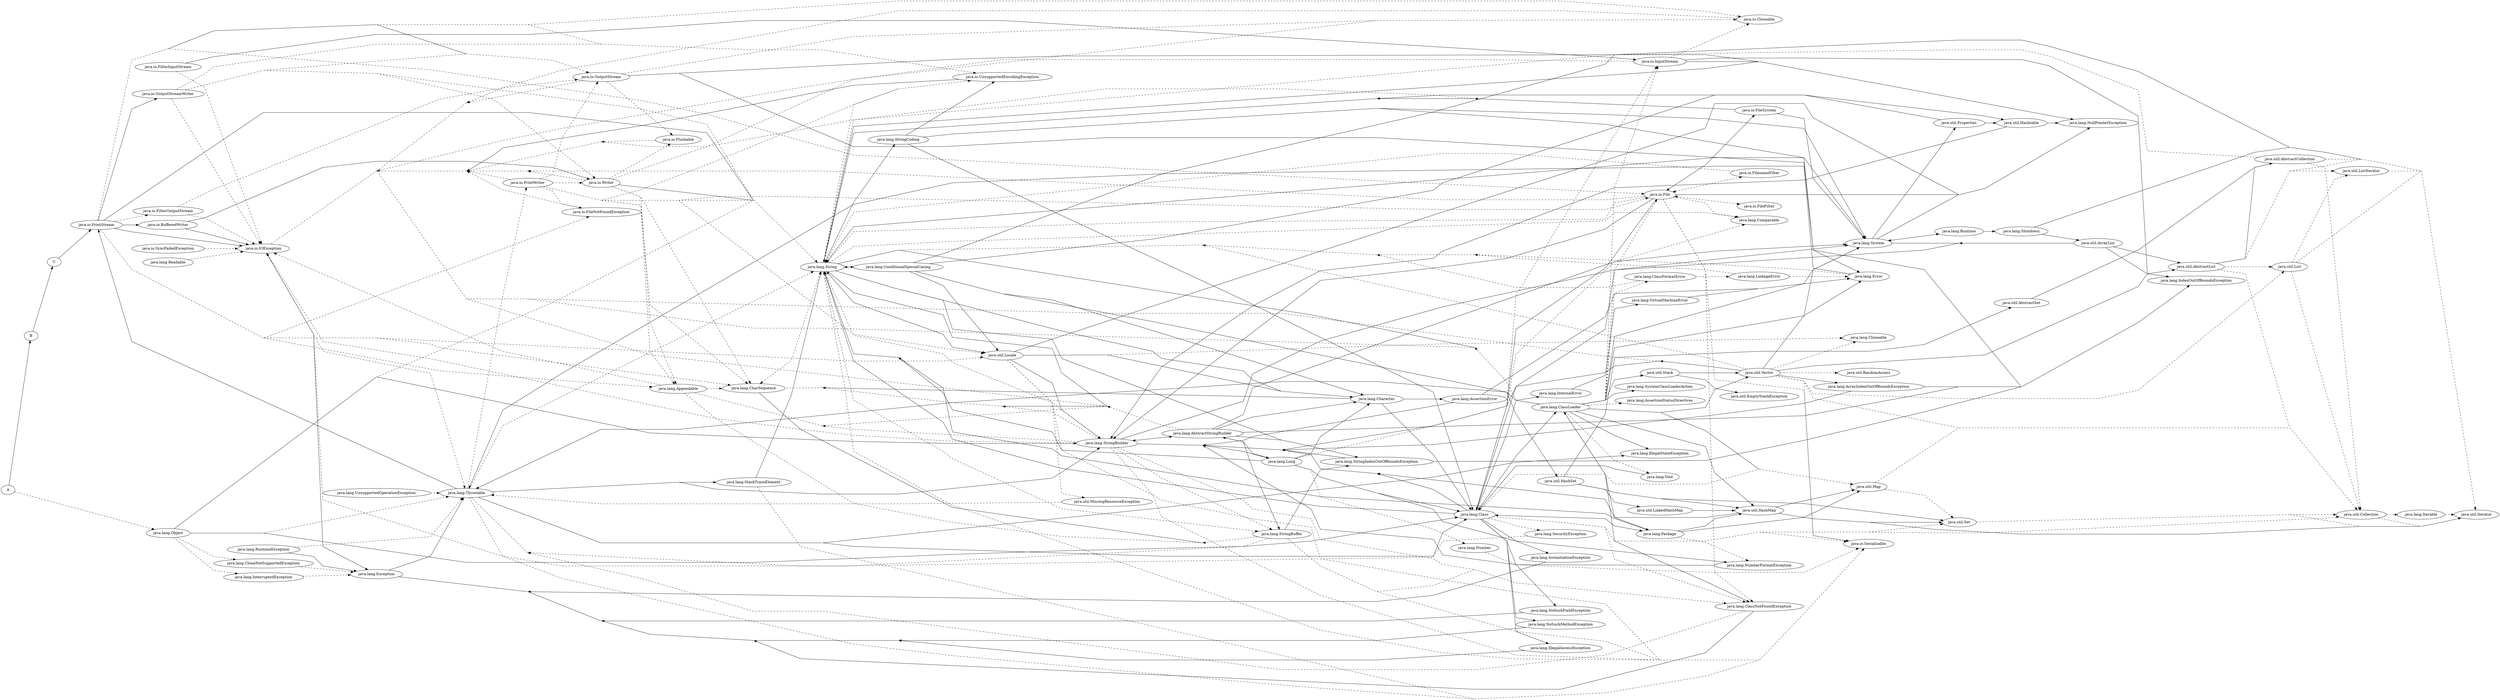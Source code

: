 digraph dep{
    rankdir=LR;
    compound=true;
    concentrate=true;
    splines=compound;
"A" -> "B";
"B" -> "C";
"C" -> "java.io.PrintStream";
"A" -> "java.lang.Object" [style=dashed];
"java.io.BufferedWriter" -> "java.io.IOException";
"java.io.BufferedWriter" -> "java.io.Writer";
"java.io.File" -> "java.io.FileSystem";
"java.io.File" -> "java.lang.Class";
"java.io.File" -> "java.lang.NullPointerException";
"java.io.File" -> "java.lang.StringBuilder";
"java.io.FileSystem" -> "java.lang.String";
"java.io.FileSystem" -> "java.lang.System";
"java.io.FilterInputStream" -> "java.io.InputStream";
"java.io.InputStream" -> "java.lang.IndexOutOfBoundsException";
"java.io.InputStream" -> "java.lang.NullPointerException";
"java.io.IOException" -> "java.lang.Exception";
"java.io.OutputStream" -> "java.lang.IndexOutOfBoundsException";
"java.io.OutputStream" -> "java.lang.NullPointerException";
"java.io.PrintStream" -> "java.io.BufferedWriter";
"java.io.PrintStream" -> "java.io.IOException";
"java.io.PrintStream" -> "java.io.OutputStream";
"java.io.PrintStream" -> "java.io.OutputStreamWriter";
"java.io.PrintStream" -> "java.lang.String";
"java.io.UnsupportedEncodingException" -> "java.io.IOException";
"java.io.Writer" -> "java.lang.String";
"java.lang.AbstractStringBuilder" -> "java.lang.Character";
"java.lang.AbstractStringBuilder" -> "java.lang.CharSequence";
"java.lang.AbstractStringBuilder" -> "java.lang.IndexOutOfBoundsException";
"java.lang.AbstractStringBuilder" -> "java.lang.Long";
"java.lang.AbstractStringBuilder" -> "java.lang.String";
"java.lang.AbstractStringBuilder" -> "java.lang.StringBuffer";
"java.lang.AbstractStringBuilder" -> "java.lang.StringBuilder";
"java.lang.AbstractStringBuilder" -> "java.lang.StringIndexOutOfBoundsException";
"java.lang.AbstractStringBuilder" -> "java.lang.System";
"java.lang.ArrayIndexOutOfBoundsException" -> "java.lang.IndexOutOfBoundsException";
"java.lang.ArrayIndexOutOfBoundsException" -> "java.lang.StringBuilder";
"java.lang.AssertionError" -> "java.lang.Error";
"java.lang.AssertionError" -> "java.lang.StringBuilder";
"java.lang.Character" -> "java.lang.AssertionError";
"java.lang.Character" -> "java.lang.CharSequence";
"java.lang.Character" -> "java.lang.Class";
"java.lang.Class" -> "java.lang.ClassLoader";
"java.lang.Class" -> "java.lang.IllegalAccessException";
"java.lang.Class" -> "java.lang.InstantiationException";
"java.lang.Class" -> "java.lang.InternalError";
"java.lang.Class" -> "java.lang.NoSuchFieldException";
"java.lang.Class" -> "java.lang.NoSuchMethodException";
"java.lang.Class" -> "java.lang.Package";
"java.lang.Class" -> "java.lang.String";
"java.lang.Class" -> "java.lang.StringBuilder";
"java.lang.Class" -> "java.lang.System";
"java.lang.ClassLoader" -> "java.lang.Class";
"java.lang.ClassLoader" -> "java.lang.ClassNotFoundException";
"java.lang.ClassLoader" -> "java.lang.Error";
"java.lang.ClassLoader" -> "java.lang.IllegalStateException";
"java.lang.ClassLoader" -> "java.lang.Package";
"java.lang.ClassLoader" -> "java.lang.String";
"java.lang.ClassLoader" -> "java.lang.System";
"java.lang.ClassLoader" -> "java.lang.SystemClassLoaderAction";
"java.lang.ClassLoader" -> "java.lang.Throwable";
"java.lang.ClassLoader" -> "java.util.HashMap";
"java.lang.ClassLoader" -> "java.util.Map";
"java.lang.ClassLoader" -> "java.util.Stack";
"java.lang.ClassLoader" -> "java.util.Vector";
"java.lang.ClassNotFoundException" -> "java.lang.Exception";
"java.lang.ConditionalSpecialCasing" -> "java.lang.Character";
"java.lang.ConditionalSpecialCasing" -> "java.lang.String";
"java.lang.ConditionalSpecialCasing" -> "java.util.HashSet";
"java.lang.ConditionalSpecialCasing" -> "java.util.Hashtable";
"java.lang.ConditionalSpecialCasing" -> "java.util.Iterator";
"java.lang.ConditionalSpecialCasing" -> "java.util.Locale";
"java.lang.Error" -> "java.lang.Throwable";
"java.lang.Exception" -> "java.lang.Throwable";
"java.lang.IllegalAccessException" -> "java.lang.Exception";
"java.lang.InstantiationException" -> "java.lang.Exception";
"java.lang.InternalError" -> "java.lang.VirtualMachineError";
"java.lang.Long" -> "java.lang.Character";
"java.lang.Long" -> "java.lang.Class";
"java.lang.Long" -> "java.lang.NumberFormatException";
"java.lang.Long" -> "java.lang.String";
"java.lang.Long" -> "java.lang.StringBuilder";
"java.lang.NoSuchFieldException" -> "java.lang.Exception";
"java.lang.NoSuchMethodException" -> "java.lang.Exception";
"java.lang.NumberFormatException" -> "java.lang.StringBuilder";
"java.lang.Object" -> "java.lang.Class";
"java.lang.Object" -> "java.lang.StringBuilder";
"java.lang.Package" -> "java.lang.Class";
"java.lang.Package" -> "java.lang.ClassLoader";
"java.lang.Package" -> "java.lang.String";
"java.lang.Package" -> "java.util.HashMap";
"java.lang.Package" -> "java.util.Map";
"java.lang.RuntimeException" -> "java.lang.Exception";
"java.lang.Runtime" -> "java.lang.Shutdown";
"java.lang.Runtime" -> "java.lang.System";
"java.lang.Shutdown" -> "java.util.ArrayList";
"java.lang.Shutdown" -> "java.util.Iterator";
"java.lang.StackTraceElement" -> "java.lang.String";
"java.lang.StringBuffer" -> "java.lang.AbstractStringBuilder";
"java.lang.StringBuffer" -> "java.lang.CharSequence";
"java.lang.StringBuffer" -> "java.lang.String";
"java.lang.StringBuffer" -> "java.lang.StringIndexOutOfBoundsException";
"java.lang.StringBuilder" -> "java.lang.AbstractStringBuilder";
"java.lang.StringBuilder" -> "java.lang.String";
"java.lang.StringCoding" -> "java.io.UnsupportedEncodingException";
"java.lang.StringCoding" -> "java.lang.Class";
"java.lang.StringCoding" -> "java.lang.Error";
"java.lang.StringCoding" -> "java.lang.String";
"java.lang.StringCoding" -> "java.lang.System";
"java.lang.StringIndexOutOfBoundsException" -> "java.lang.IndexOutOfBoundsException";
"java.lang.StringIndexOutOfBoundsException" -> "java.lang.StringBuilder";
"java.lang.String" -> "java.lang.Character";
"java.lang.String" -> "java.lang.ConditionalSpecialCasing";
"java.lang.String" -> "java.lang.NullPointerException";
"java.lang.String" -> "java.lang.StringCoding";
"java.lang.String" -> "java.lang.StringIndexOutOfBoundsException";
"java.lang.String" -> "java.lang.System";
"java.lang.String" -> "java.util.Locale";
"java.lang.System" -> "java.lang.Class";
"java.lang.System" -> "java.lang.NullPointerException";
"java.lang.System" -> "java.lang.Runtime";
"java.lang.System" -> "java.lang.String";
"java.lang.System" -> "java.util.Properties";
"java.lang.Throwable" -> "java.io.PrintStream";
"java.lang.Throwable" -> "java.lang.Class";
"java.lang.Throwable" -> "java.lang.IllegalStateException";
"java.lang.Throwable" -> "java.lang.StackTraceElement";
"java.lang.Throwable" -> "java.lang.StringBuilder";
"java.lang.VirtualMachineError" -> "java.lang.Error";
"java.lang.Void" -> "java.lang.Class";
"java.util.AbstractList" -> "java.util.AbstractCollection";
"java.util.AbstractSet" -> "java.util.AbstractCollection";
"java.util.ArrayList" -> "java.lang.IndexOutOfBoundsException";
"java.util.ArrayList" -> "java.lang.StringBuilder";
"java.util.ArrayList" -> "java.lang.System";
"java.util.ArrayList" -> "java.util.AbstractList";
"java.util.HashMap" -> "java.lang.StringBuilder";
"java.util.HashMap" -> "java.util.Iterator";
"java.util.HashMap" -> "java.util.Map";
"java.util.HashMap" -> "java.util.Set";
"java.util.HashSet" -> "java.util.AbstractSet";
"java.util.HashSet" -> "java.util.HashMap";
"java.util.HashSet" -> "java.util.LinkedHashMap";
"java.util.HashSet" -> "java.util.Set";
"java.util.Hashtable" -> "java.lang.NullPointerException";
"java.util.Hashtable" -> "java.lang.StringBuilder";
"java.util.LinkedHashMap" -> "java.util.HashMap";
"java.util.Locale" -> "java.lang.Character";
"java.util.Locale" -> "java.lang.NullPointerException";
"java.util.Locale" -> "java.lang.String";
"java.util.Locale" -> "java.lang.StringBuilder";
"java.util.Properties" -> "java.lang.String";
"java.util.Properties" -> "java.util.Hashtable";
"java.util.Stack" -> "java.util.EmptyStackException";
"java.util.Stack" -> "java.util.Vector";
"java.util.Vector" -> "java.lang.ArrayIndexOutOfBoundsException";
"java.util.Vector" -> "java.lang.StringBuilder";
"java.util.Vector" -> "java.lang.System";
"java.util.Vector" -> "java.util.AbstractList";
"java.io.Closeable" -> "java.io.IOException" [style=dashed];
"java.io.FileFilter" -> "java.io.File" [style=dashed];
"java.io.File" -> "java.io.FileFilter" [style=dashed];
"java.io.File" -> "java.io.FilenameFilter" [style=dashed];
"java.io.File" -> "java.io.IOException" [style=dashed];
"java.io.File" -> "java.io.Serializable" [style=dashed];
"java.io.File" -> "java.lang.ClassNotFoundException" [style=dashed];
"java.io.File" -> "java.lang.Comparable" [style=dashed];
"java.io.File" -> "java.lang.String" [style=dashed];
"java.io.FilenameFilter" -> "java.io.File" [style=dashed];
"java.io.FilenameFilter" -> "java.lang.String" [style=dashed];
"java.io.FileNotFoundException" -> "java.io.IOException" [style=dashed];
"java.io.FileSystem" -> "java.io.File" [style=dashed];
"java.io.FileSystem" -> "java.io.IOException" [style=dashed];
"java.io.FilterInputStream" -> "java.io.IOException" [style=dashed];
"java.io.FilterOutputStream" -> "java.io.IOException" [style=dashed];
"java.io.FilterOutputStream" -> "java.io.OutputStream" [style=dashed];
"java.io.Flushable" -> "java.io.IOException" [style=dashed];
"java.io.InputStream" -> "java.io.Closeable" [style=dashed];
"java.io.InputStream" -> "java.io.IOException" [style=dashed];
"java.io.IOException" -> "java.lang.Throwable" [style=dashed];
"java.io.OutputStream" -> "java.io.Closeable" [style=dashed];
"java.io.OutputStream" -> "java.io.Flushable" [style=dashed];
"java.io.OutputStream" -> "java.io.IOException" [style=dashed];
"java.io.OutputStreamWriter" -> "java.io.IOException" [style=dashed];
"java.io.OutputStreamWriter" -> "java.io.OutputStream" [style=dashed];
"java.io.OutputStreamWriter" -> "java.io.UnsupportedEncodingException" [style=dashed];
"java.io.OutputStreamWriter" -> "java.io.Writer" [style=dashed];
"java.io.OutputStreamWriter" -> "java.lang.String" [style=dashed];
"java.io.PrintStream" -> "java.io.Closeable" [style=dashed];
"java.io.PrintStream" -> "java.io.File" [style=dashed];
"java.io.PrintStream" -> "java.io.FileNotFoundException" [style=dashed];
"java.io.PrintStream" -> "java.io.FilterOutputStream" [style=dashed];
"java.io.PrintStream" -> "java.io.UnsupportedEncodingException" [style=dashed];
"java.io.PrintStream" -> "java.lang.Appendable" [style=dashed];
"java.io.PrintStream" -> "java.lang.CharSequence" [style=dashed];
"java.io.PrintStream" -> "java.util.Locale" [style=dashed];
"java.io.PrintWriter" -> "java.io.File" [style=dashed];
"java.io.PrintWriter" -> "java.io.FileNotFoundException" [style=dashed];
"java.io.PrintWriter" -> "java.io.IOException" [style=dashed];
"java.io.PrintWriter" -> "java.io.OutputStream" [style=dashed];
"java.io.PrintWriter" -> "java.io.UnsupportedEncodingException" [style=dashed];
"java.io.PrintWriter" -> "java.io.Writer" [style=dashed];
"java.io.PrintWriter" -> "java.lang.Appendable" [style=dashed];
"java.io.PrintWriter" -> "java.lang.CharSequence" [style=dashed];
"java.io.PrintWriter" -> "java.lang.String" [style=dashed];
"java.io.PrintWriter" -> "java.util.Locale" [style=dashed];
"java.io.SyncFailedException" -> "java.io.IOException" [style=dashed];
"java.io.Writer" -> "java.io.Closeable" [style=dashed];
"java.io.Writer" -> "java.io.Flushable" [style=dashed];
"java.io.Writer" -> "java.io.IOException" [style=dashed];
"java.io.Writer" -> "java.lang.Appendable" [style=dashed];
"java.io.Writer" -> "java.lang.CharSequence" [style=dashed];
"java.lang.AbstractStringBuilder" -> "java.io.IOException" [style=dashed];
"java.lang.AbstractStringBuilder" -> "java.lang.Appendable" [style=dashed];
"java.lang.Appendable" -> "java.io.IOException" [style=dashed];
"java.lang.Appendable" -> "java.lang.CharSequence" [style=dashed];
"java.lang.CharSequence" -> "java.lang.String" [style=dashed];
"java.lang.ClassFormatError" -> "java.lang.LinkageError" [style=dashed];
"java.lang.ClassFormatError" -> "java.lang.String" [style=dashed];
"java.lang.Class" -> "java.io.InputStream" [style=dashed];
"java.lang.Class" -> "java.io.Serializable" [style=dashed];
"java.lang.Class" -> "java.lang.ClassNotFoundException" [style=dashed];
"java.lang.Class" -> "java.lang.SecurityException" [style=dashed];
"java.lang.Class" -> "java.util.Collection" [style=dashed];
"java.lang.Class" -> "java.util.Map" [style=dashed];
"java.lang.Class" -> "java.util.Set" [style=dashed];
"java.lang.ClassLoader" -> "java.io.File" [style=dashed];
"java.lang.ClassLoader" -> "java.io.InputStream" [style=dashed];
"java.lang.ClassLoader" -> "java.io.IOException" [style=dashed];
"java.lang.ClassLoader" -> "java.lang.AssertionStatusDirectives" [style=dashed];
"java.lang.ClassLoader" -> "java.lang.ClassFormatError" [style=dashed];
"java.lang.ClassLoader" -> "java.lang.Void" [style=dashed];
"java.lang.ClassNotFoundException" -> "java.lang.Throwable" [style=dashed];
"java.lang.CloneNotSupportedException" -> "java.lang.Exception" [style=dashed];
"java.lang.Error" -> "java.lang.String" [style=dashed];
"java.lang.InterruptedException" -> "java.lang.Exception" [style=dashed];
"java.lang.Iterable" -> "java.util.Iterator" [style=dashed];
"java.lang.LinkageError" -> "java.lang.Error" [style=dashed];
"java.lang.LinkageError" -> "java.lang.String" [style=dashed];
"java.lang.Long" -> "java.lang.Comparable" [style=dashed];
"java.lang.Long" -> "java.lang.Number" [style=dashed];
"java.lang.Number" -> "java.io.Serializable" [style=dashed];
"java.lang.Object" -> "java.lang.CloneNotSupportedException" [style=dashed];
"java.lang.Object" -> "java.lang.InterruptedException" [style=dashed];
"java.lang.Object" -> "java.lang.String" [style=dashed];
"java.lang.Object" -> "java.lang.Throwable" [style=dashed];
"java.lang.Package" -> "java.lang.NumberFormatException" [style=dashed];
"java.lang.Readable" -> "java.io.IOException" [style=dashed];
"java.lang.RuntimeException" -> "java.lang.Throwable" [style=dashed];
"java.lang.SecurityException" -> "java.lang.Throwable" [style=dashed];
"java.lang.StackTraceElement" -> "java.io.Serializable" [style=dashed];
"java.lang.StringBuffer" -> "java.io.IOException" [style=dashed];
"java.lang.StringBuffer" -> "java.io.Serializable" [style=dashed];
"java.lang.StringBuffer" -> "java.lang.Appendable" [style=dashed];
"java.lang.StringBuffer" -> "java.lang.ClassNotFoundException" [style=dashed];
"java.lang.StringBuilder" -> "java.io.IOException" [style=dashed];
"java.lang.StringBuilder" -> "java.io.Serializable" [style=dashed];
"java.lang.StringBuilder" -> "java.lang.Appendable" [style=dashed];
"java.lang.StringBuilder" -> "java.lang.CharSequence" [style=dashed];
"java.lang.StringBuilder" -> "java.lang.ClassNotFoundException" [style=dashed];
"java.lang.StringBuilder" -> "java.lang.StringBuffer" [style=dashed];
"java.lang.String" -> "java.io.Serializable" [style=dashed];
"java.lang.String" -> "java.io.UnsupportedEncodingException" [style=dashed];
"java.lang.String" -> "java.lang.CharSequence" [style=dashed];
"java.lang.String" -> "java.lang.Comparable" [style=dashed];
"java.lang.String" -> "java.lang.StringBuffer" [style=dashed];
"java.lang.String" -> "java.lang.StringBuilder" [style=dashed];
"java.lang.Throwable" -> "java.io.IOException" [style=dashed];
"java.lang.Throwable" -> "java.io.PrintWriter" [style=dashed];
"java.lang.Throwable" -> "java.io.Serializable" [style=dashed];
"java.lang.Throwable" -> "java.lang.String" [style=dashed];
"java.lang.UnsupportedOperationException" -> "java.lang.Throwable" [style=dashed];
"java.util.AbstractCollection" -> "java.lang.String" [style=dashed];
"java.util.AbstractCollection" -> "java.util.Collection" [style=dashed];
"java.util.AbstractCollection" -> "java.util.Iterator" [style=dashed];
"java.util.AbstractList" -> "java.util.Collection" [style=dashed];
"java.util.AbstractList" -> "java.util.Iterator" [style=dashed];
"java.util.AbstractList" -> "java.util.List" [style=dashed];
"java.util.AbstractList" -> "java.util.ListIterator" [style=dashed];
"java.util.Collection" -> "java.lang.Iterable" [style=dashed];
"java.util.Collection" -> "java.util.Iterator" [style=dashed];
"java.util.ListIterator" -> "java.util.Iterator" [style=dashed];
"java.util.List" -> "java.util.Collection" [style=dashed];
"java.util.List" -> "java.util.Iterator" [style=dashed];
"java.util.List" -> "java.util.ListIterator" [style=dashed];
"java.util.Locale" -> "java.io.Serializable" [style=dashed];
"java.util.Locale" -> "java.lang.Cloneable" [style=dashed];
"java.util.Locale" -> "java.util.MissingResourceException" [style=dashed];
"java.util.Map" -> "java.util.Collection" [style=dashed];
"java.util.Map" -> "java.util.Set" [style=dashed];
"java.util.MissingResourceException" -> "java.lang.Throwable" [style=dashed];
"java.util.Set" -> "java.util.Collection" [style=dashed];
"java.util.Set" -> "java.util.Iterator" [style=dashed];
"java.util.Vector" -> "java.io.IOException" [style=dashed];
"java.util.Vector" -> "java.io.Serializable" [style=dashed];
"java.util.Vector" -> "java.lang.Cloneable" [style=dashed];
"java.util.Vector" -> "java.lang.String" [style=dashed];
"java.util.Vector" -> "java.util.Collection" [style=dashed];
"java.util.Vector" -> "java.util.List" [style=dashed];
"java.util.Vector" -> "java.util.RandomAccess" [style=dashed];
}
